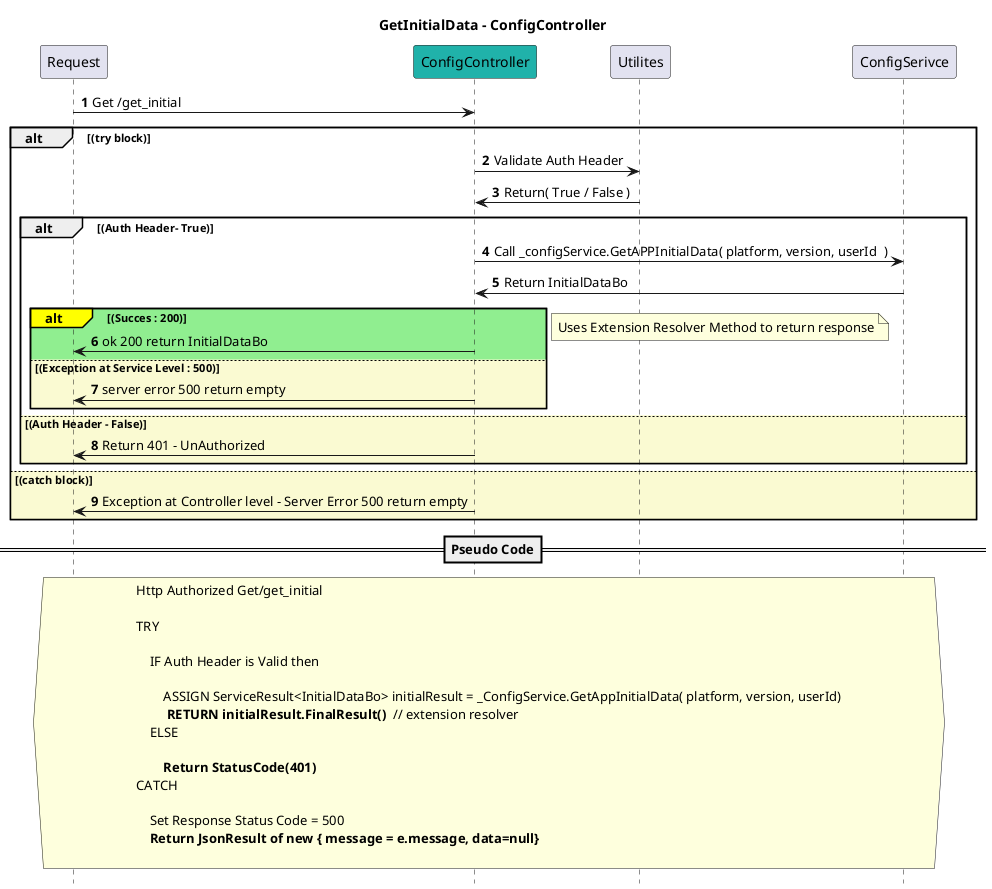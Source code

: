 @startuml

title GetInitialData - ConfigController
autonumber
hide footbox

participant Request
participant ConfigController #LightSeaGreen
participant Utilites 
participant ConfigSerivce  

Request -> ConfigController : Get /get_initial

alt (try block)

    ConfigController -> Utilites : Validate Auth Header
    Utilites -> ConfigController : Return( True / False )

    alt (Auth Header- True)

        ConfigController -> ConfigSerivce : Call _configService.GetAPPInitialData( platform, version, userId  )
        ConfigSerivce -> ConfigController : Return InitialDataBo

        alt#Yellow #LightGreen (Succes : 200)

            ConfigController -> Request : ok 200 return InitialDataBo

        else #LightGoldenRodYellow (Exception at Service Level : 500)

            ConfigController -> Request : server error 500 return empty
        end

    note left: Uses Extension Resolver Method to return response
    else #LightGoldenRodYellow (Auth Header - False)

     ConfigController -> Request :Return 401 - UnAuthorized 
    end

else #LightGoldenRodYellow (catch block)
    ConfigController -> Request : Exception at Controller level - Server Error 500 return empty
end


==Pseudo Code==

hnote across
Http Authorized Get/get_initial

TRY

    IF Auth Header is Valid then

        ASSIGN ServiceResult<InitialDataBo> initialResult = _ConfigService.GetAppInitialData( platform, version, userId)
        ** RETURN initialResult.FinalResult() ** // extension resolver
    ELSE

        **Return StatusCode(401)**
CATCH

    Set Response Status Code = 500
    **Return JsonResult of new { message = e.message, data=null}**

end note

@enduml